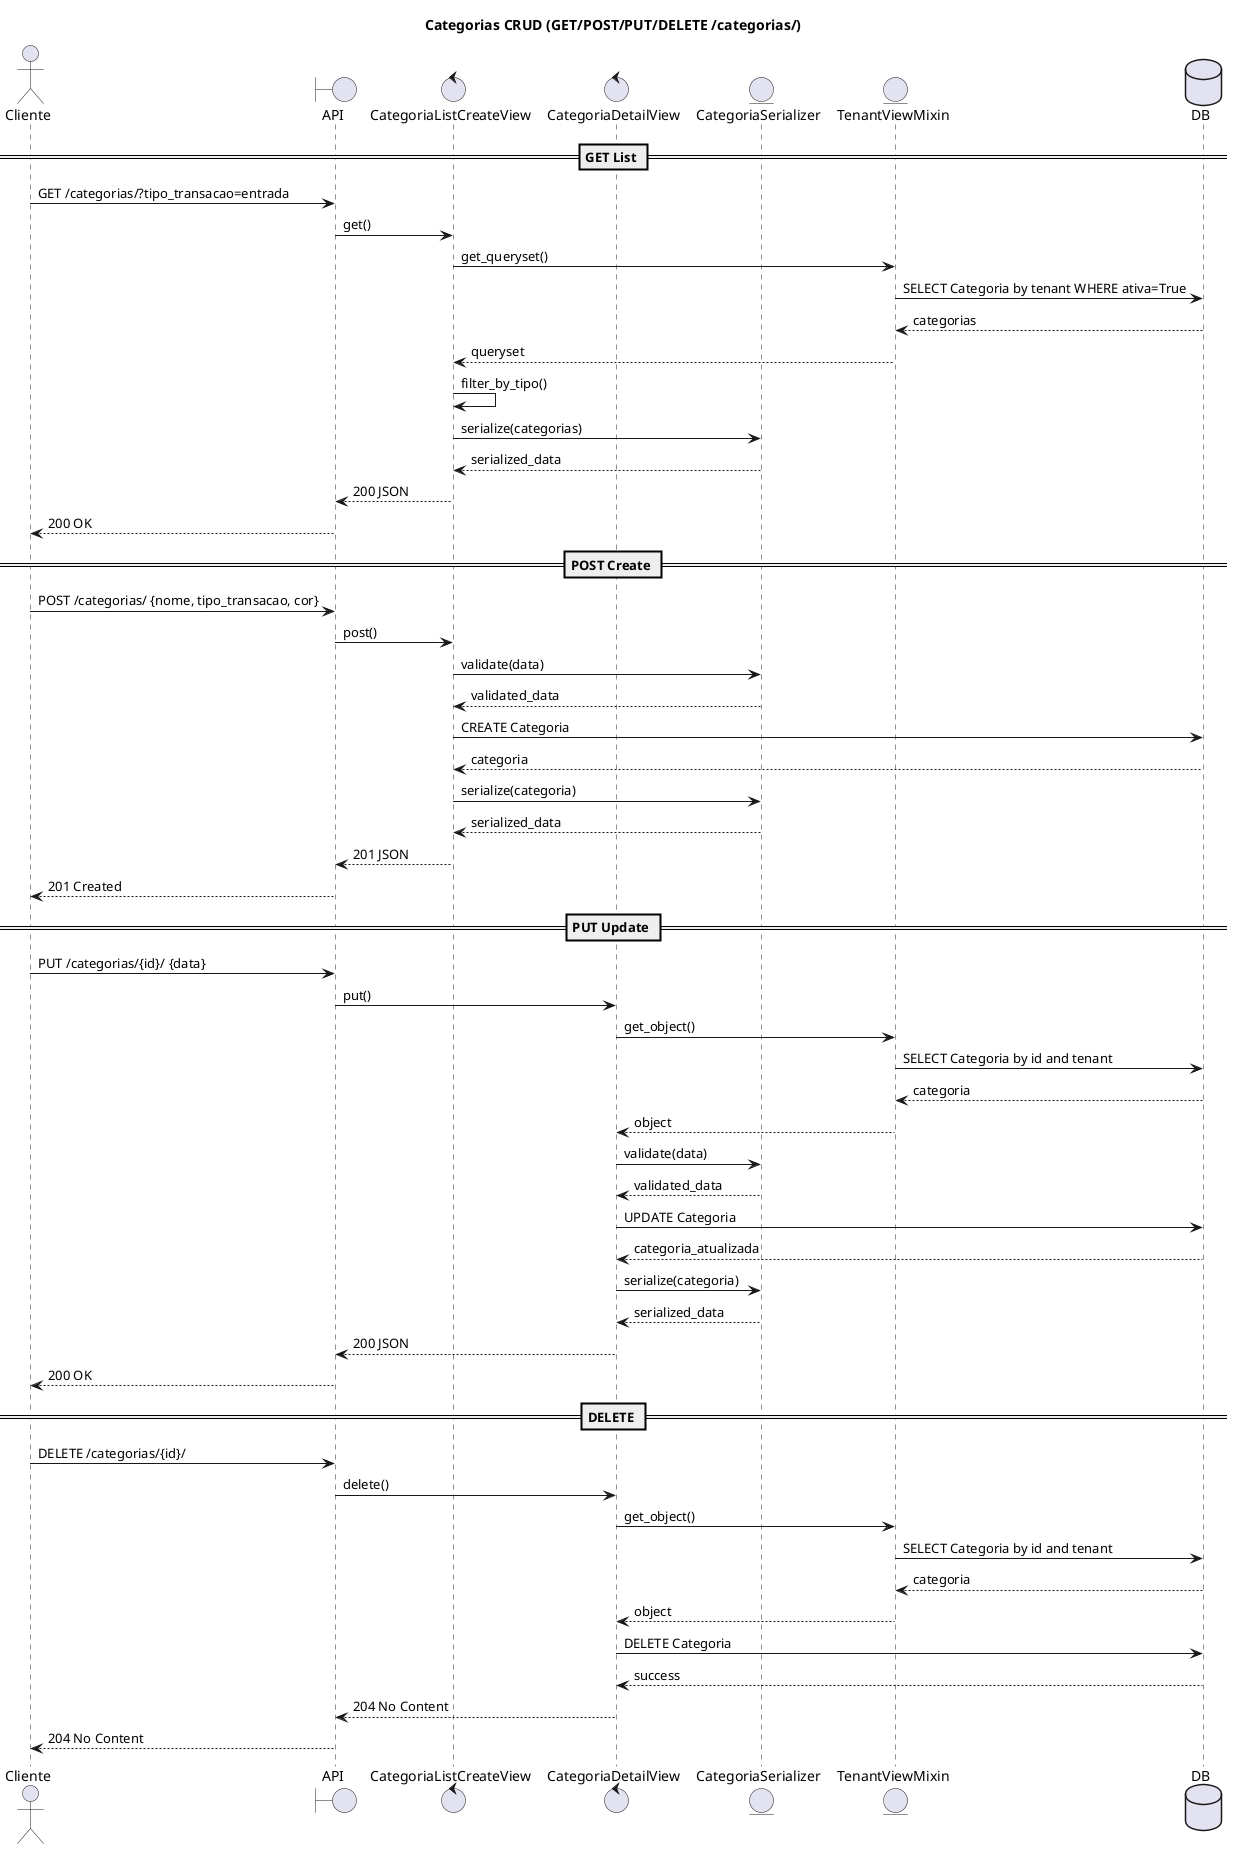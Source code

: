 @startuml categorias_crud
!define DIRECTION left to right direction
title Categorias CRUD (GET/POST/PUT/DELETE /categorias/)
actor Cliente
boundary API as B
control "CategoriaListCreateView" as LV
control "CategoriaDetailView" as DV
entity "CategoriaSerializer" as S
entity "TenantViewMixin" as M
database DB

== GET List ==
Cliente -> B : GET /categorias/?tipo_transacao=entrada
B -> LV : get()
LV -> M : get_queryset()
M -> DB : SELECT Categoria by tenant WHERE ativa=True
DB --> M : categorias
M --> LV : queryset
LV -> LV : filter_by_tipo()
LV -> S : serialize(categorias)
S --> LV : serialized_data
LV --> B : 200 JSON
B --> Cliente : 200 OK

== POST Create ==
Cliente -> B : POST /categorias/ {nome, tipo_transacao, cor}
B -> LV : post()
LV -> S : validate(data)
S --> LV : validated_data
LV -> DB : CREATE Categoria
DB --> LV : categoria
LV -> S : serialize(categoria)
S --> LV : serialized_data
LV --> B : 201 JSON
B --> Cliente : 201 Created

== PUT Update ==
Cliente -> B : PUT /categorias/{id}/ {data}
B -> DV : put()
DV -> M : get_object()
M -> DB : SELECT Categoria by id and tenant
DB --> M : categoria
M --> DV : object
DV -> S : validate(data)
S --> DV : validated_data
DV -> DB : UPDATE Categoria
DB --> DV : categoria_atualizada
DV -> S : serialize(categoria)
S --> DV : serialized_data
DV --> B : 200 JSON
B --> Cliente : 200 OK

== DELETE ==
Cliente -> B : DELETE /categorias/{id}/
B -> DV : delete()
DV -> M : get_object()
M -> DB : SELECT Categoria by id and tenant
DB --> M : categoria
M --> DV : object
DV -> DB : DELETE Categoria
DB --> DV : success
DV --> B : 204 No Content
B --> Cliente : 204 No Content
@enduml